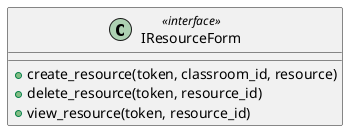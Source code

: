 @startuml iResourceForm
class IResourceForm <<interface>> {
    + create_resource(token, classroom_id, resource)
    + delete_resource(token, resource_id)
    + view_resource(token, resource_id)
}
@enduml